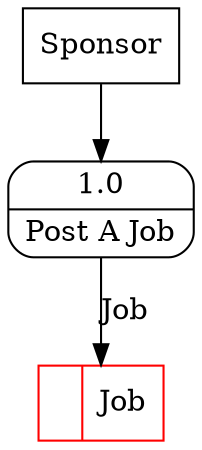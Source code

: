 digraph dfd2{ 
node[shape=record]
200 [label="<f0>  |<f1> Job " color=red];
201 [label="Sponsor" shape=box];
202 [label="{<f0> 1.0|<f1> Post A Job }" shape=Mrecord];
201 -> 202
202 -> 200 [label="Job"]
}